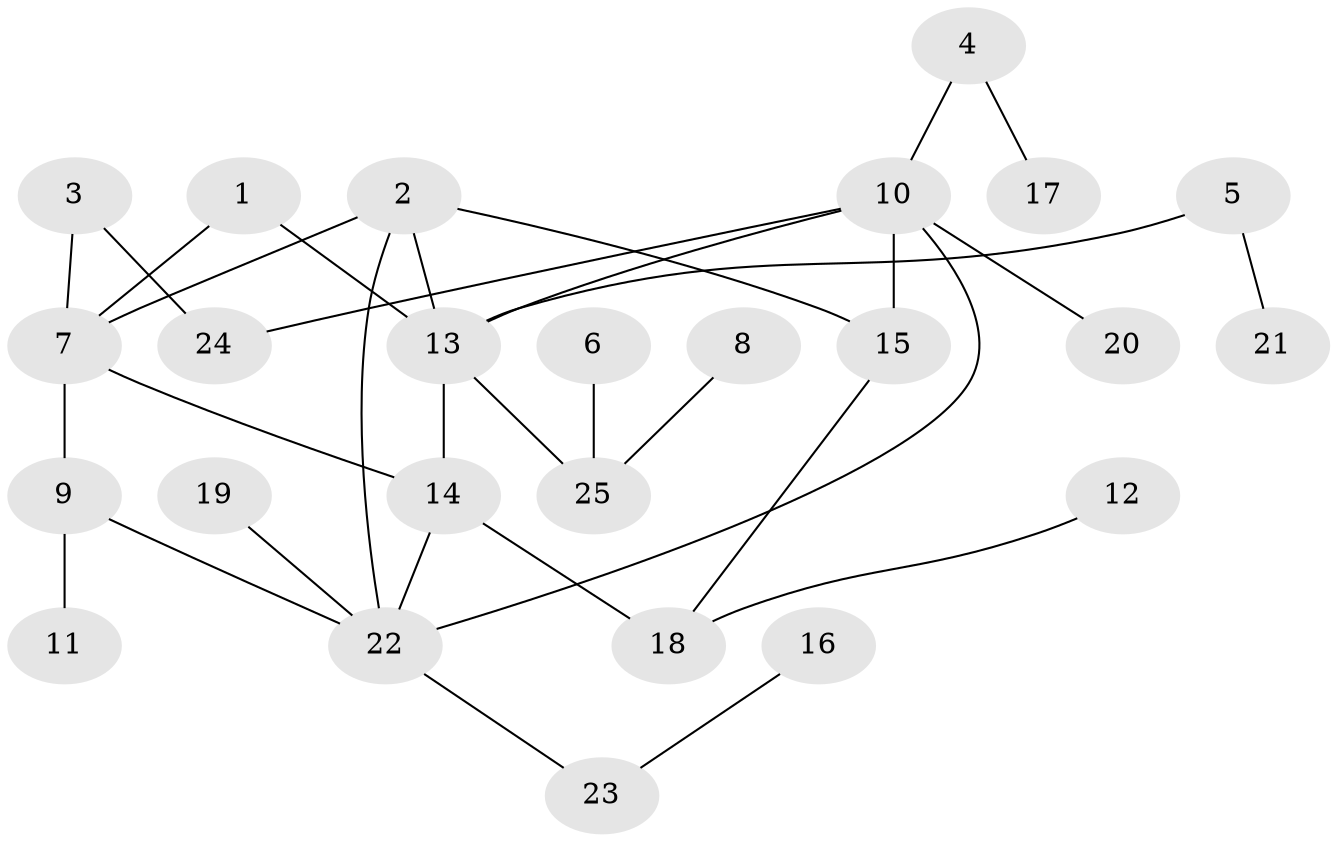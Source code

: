 // original degree distribution, {6: 0.02040816326530612, 3: 0.10204081632653061, 2: 0.16326530612244897, 8: 0.04081632653061224, 7: 0.02040816326530612, 5: 0.04081632653061224, 4: 0.08163265306122448, 1: 0.5306122448979592}
// Generated by graph-tools (version 1.1) at 2025/37/03/04/25 23:37:40]
// undirected, 25 vertices, 32 edges
graph export_dot {
  node [color=gray90,style=filled];
  1;
  2;
  3;
  4;
  5;
  6;
  7;
  8;
  9;
  10;
  11;
  12;
  13;
  14;
  15;
  16;
  17;
  18;
  19;
  20;
  21;
  22;
  23;
  24;
  25;
  1 -- 7 [weight=1.0];
  1 -- 13 [weight=1.0];
  2 -- 7 [weight=1.0];
  2 -- 13 [weight=1.0];
  2 -- 15 [weight=1.0];
  2 -- 22 [weight=1.0];
  3 -- 7 [weight=1.0];
  3 -- 24 [weight=1.0];
  4 -- 10 [weight=1.0];
  4 -- 17 [weight=1.0];
  5 -- 13 [weight=1.0];
  5 -- 21 [weight=1.0];
  6 -- 25 [weight=1.0];
  7 -- 9 [weight=1.0];
  7 -- 14 [weight=1.0];
  8 -- 25 [weight=1.0];
  9 -- 11 [weight=1.0];
  9 -- 22 [weight=1.0];
  10 -- 13 [weight=1.0];
  10 -- 15 [weight=1.0];
  10 -- 20 [weight=1.0];
  10 -- 22 [weight=1.0];
  10 -- 24 [weight=1.0];
  12 -- 18 [weight=1.0];
  13 -- 14 [weight=1.0];
  13 -- 25 [weight=1.0];
  14 -- 18 [weight=1.0];
  14 -- 22 [weight=1.0];
  15 -- 18 [weight=1.0];
  16 -- 23 [weight=1.0];
  19 -- 22 [weight=1.0];
  22 -- 23 [weight=1.0];
}
